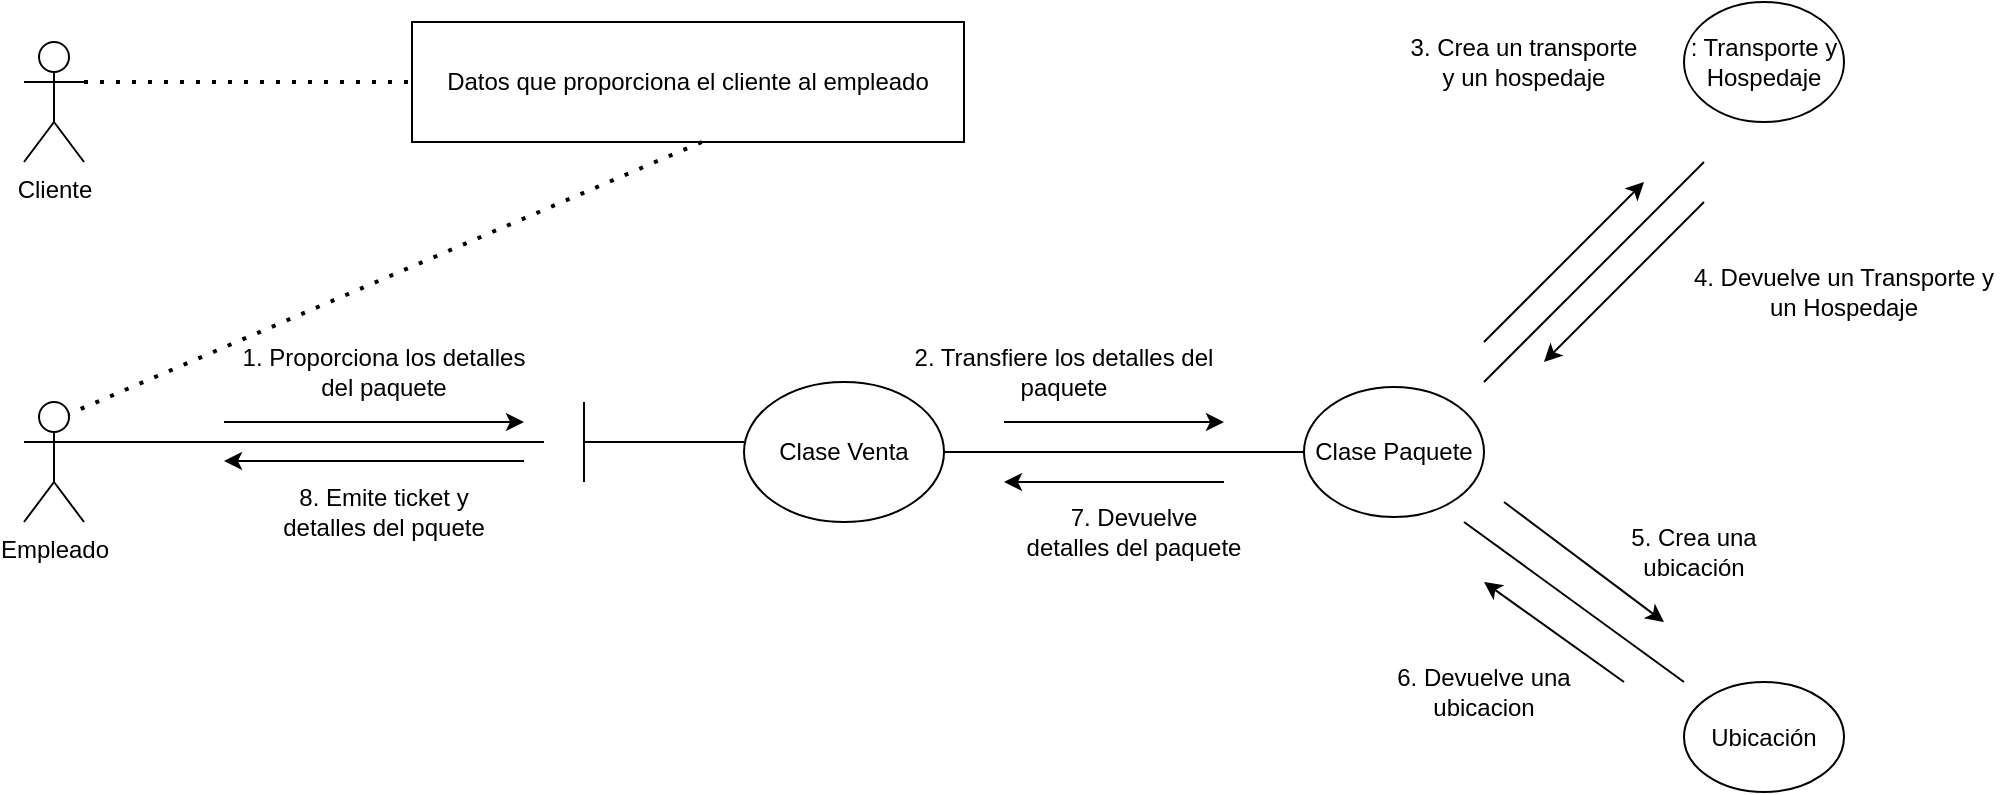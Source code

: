 <mxfile version="20.5.3" type="device"><diagram id="w7q6JFX9WKvBYcJyxsZG" name="Página-1"><mxGraphModel dx="1102" dy="614" grid="1" gridSize="10" guides="1" tooltips="1" connect="1" arrows="1" fold="1" page="1" pageScale="1" pageWidth="827" pageHeight="1169" math="0" shadow="0"><root><mxCell id="0"/><mxCell id="1" parent="0"/><mxCell id="SCRKWSN2_-w1gJsn0Mn1-2" value="Cliente" style="shape=umlActor;verticalLabelPosition=bottom;verticalAlign=top;html=1;outlineConnect=0;" vertex="1" parent="1"><mxGeometry x="160" y="210" width="30" height="60" as="geometry"/></mxCell><mxCell id="SCRKWSN2_-w1gJsn0Mn1-4" value="" style="endArrow=none;dashed=1;html=1;dashPattern=1 3;strokeWidth=2;rounded=0;exitX=1;exitY=0.333;exitDx=0;exitDy=0;exitPerimeter=0;endFill=0;entryX=0;entryY=0.5;entryDx=0;entryDy=0;" edge="1" parent="1" source="SCRKWSN2_-w1gJsn0Mn1-2" target="SCRKWSN2_-w1gJsn0Mn1-6"><mxGeometry width="50" height="50" relative="1" as="geometry"><mxPoint x="390" y="140" as="sourcePoint"/><mxPoint x="350" y="230" as="targetPoint"/></mxGeometry></mxCell><mxCell id="SCRKWSN2_-w1gJsn0Mn1-6" value="Datos que proporciona el cliente al empleado" style="rounded=0;whiteSpace=wrap;html=1;" vertex="1" parent="1"><mxGeometry x="354" y="200" width="276" height="60" as="geometry"/></mxCell><mxCell id="SCRKWSN2_-w1gJsn0Mn1-8" value="" style="endArrow=none;dashed=1;html=1;dashPattern=1 3;strokeWidth=2;rounded=0;exitX=0.525;exitY=1;exitDx=0;exitDy=0;exitPerimeter=0;entryX=0.75;entryY=0.1;entryDx=0;entryDy=0;entryPerimeter=0;" edge="1" parent="1" source="SCRKWSN2_-w1gJsn0Mn1-6" target="SCRKWSN2_-w1gJsn0Mn1-9"><mxGeometry width="50" height="50" relative="1" as="geometry"><mxPoint x="350" y="360" as="sourcePoint"/><mxPoint x="200" y="420" as="targetPoint"/></mxGeometry></mxCell><mxCell id="SCRKWSN2_-w1gJsn0Mn1-9" value="Empleado" style="shape=umlActor;verticalLabelPosition=bottom;verticalAlign=top;html=1;outlineConnect=0;" vertex="1" parent="1"><mxGeometry x="160" y="390" width="30" height="60" as="geometry"/></mxCell><mxCell id="SCRKWSN2_-w1gJsn0Mn1-11" value="" style="endArrow=none;html=1;rounded=0;exitX=1;exitY=0.333;exitDx=0;exitDy=0;exitPerimeter=0;" edge="1" parent="1" source="SCRKWSN2_-w1gJsn0Mn1-9"><mxGeometry width="50" height="50" relative="1" as="geometry"><mxPoint x="350" y="360" as="sourcePoint"/><mxPoint x="420" y="410" as="targetPoint"/></mxGeometry></mxCell><mxCell id="SCRKWSN2_-w1gJsn0Mn1-12" value="" style="endArrow=none;html=1;rounded=0;" edge="1" parent="1"><mxGeometry width="50" height="50" relative="1" as="geometry"><mxPoint x="440" y="430" as="sourcePoint"/><mxPoint x="440" y="390" as="targetPoint"/></mxGeometry></mxCell><mxCell id="SCRKWSN2_-w1gJsn0Mn1-13" value="" style="endArrow=none;html=1;rounded=0;" edge="1" parent="1"><mxGeometry width="50" height="50" relative="1" as="geometry"><mxPoint x="440" y="410" as="sourcePoint"/><mxPoint x="520" y="410" as="targetPoint"/></mxGeometry></mxCell><mxCell id="SCRKWSN2_-w1gJsn0Mn1-14" value="1. Proporciona los detalles del paquete" style="text;html=1;strokeColor=none;fillColor=none;align=center;verticalAlign=middle;whiteSpace=wrap;rounded=0;" vertex="1" parent="1"><mxGeometry x="260" y="360" width="160" height="30" as="geometry"/></mxCell><mxCell id="SCRKWSN2_-w1gJsn0Mn1-17" value="" style="endArrow=classic;html=1;rounded=0;" edge="1" parent="1"><mxGeometry width="50" height="50" relative="1" as="geometry"><mxPoint x="260" y="400" as="sourcePoint"/><mxPoint x="410" y="400" as="targetPoint"/></mxGeometry></mxCell><mxCell id="SCRKWSN2_-w1gJsn0Mn1-18" value="Clase Venta" style="ellipse;whiteSpace=wrap;html=1;" vertex="1" parent="1"><mxGeometry x="520" y="380" width="100" height="70" as="geometry"/></mxCell><mxCell id="SCRKWSN2_-w1gJsn0Mn1-19" value="2. Transfiere los detalles del paquete" style="text;html=1;strokeColor=none;fillColor=none;align=center;verticalAlign=middle;whiteSpace=wrap;rounded=0;" vertex="1" parent="1"><mxGeometry x="590" y="360" width="180" height="30" as="geometry"/></mxCell><mxCell id="SCRKWSN2_-w1gJsn0Mn1-20" value="" style="endArrow=none;html=1;rounded=0;exitX=1;exitY=0.5;exitDx=0;exitDy=0;" edge="1" parent="1" source="SCRKWSN2_-w1gJsn0Mn1-18" target="SCRKWSN2_-w1gJsn0Mn1-23"><mxGeometry width="50" height="50" relative="1" as="geometry"><mxPoint x="610" y="380" as="sourcePoint"/><mxPoint x="810" y="415" as="targetPoint"/></mxGeometry></mxCell><mxCell id="SCRKWSN2_-w1gJsn0Mn1-21" value="" style="endArrow=classic;html=1;rounded=0;" edge="1" parent="1"><mxGeometry width="50" height="50" relative="1" as="geometry"><mxPoint x="650" y="400" as="sourcePoint"/><mxPoint x="760" y="400" as="targetPoint"/></mxGeometry></mxCell><mxCell id="SCRKWSN2_-w1gJsn0Mn1-22" value="" style="endArrow=classic;html=1;rounded=0;" edge="1" parent="1"><mxGeometry width="50" height="50" relative="1" as="geometry"><mxPoint x="760" y="430" as="sourcePoint"/><mxPoint x="650" y="430" as="targetPoint"/></mxGeometry></mxCell><mxCell id="SCRKWSN2_-w1gJsn0Mn1-23" value="Clase Paquete" style="ellipse;whiteSpace=wrap;html=1;" vertex="1" parent="1"><mxGeometry x="800" y="382.5" width="90" height="65" as="geometry"/></mxCell><mxCell id="SCRKWSN2_-w1gJsn0Mn1-24" value="" style="endArrow=none;html=1;rounded=0;" edge="1" parent="1"><mxGeometry width="50" height="50" relative="1" as="geometry"><mxPoint x="890" y="380" as="sourcePoint"/><mxPoint x="1000" y="270" as="targetPoint"/></mxGeometry></mxCell><mxCell id="SCRKWSN2_-w1gJsn0Mn1-27" value="" style="endArrow=classic;html=1;rounded=0;" edge="1" parent="1"><mxGeometry width="50" height="50" relative="1" as="geometry"><mxPoint x="890" y="360" as="sourcePoint"/><mxPoint x="970" y="280" as="targetPoint"/></mxGeometry></mxCell><mxCell id="SCRKWSN2_-w1gJsn0Mn1-28" value="" style="endArrow=classic;html=1;rounded=0;" edge="1" parent="1"><mxGeometry width="50" height="50" relative="1" as="geometry"><mxPoint x="1000" y="290" as="sourcePoint"/><mxPoint x="920" y="370" as="targetPoint"/></mxGeometry></mxCell><mxCell id="SCRKWSN2_-w1gJsn0Mn1-30" value=": Transporte y Hospedaje" style="ellipse;whiteSpace=wrap;html=1;" vertex="1" parent="1"><mxGeometry x="990" y="190" width="80" height="60" as="geometry"/></mxCell><mxCell id="SCRKWSN2_-w1gJsn0Mn1-31" value="3. Crea un transporte y un hospedaje" style="text;html=1;strokeColor=none;fillColor=none;align=center;verticalAlign=middle;whiteSpace=wrap;rounded=0;" vertex="1" parent="1"><mxGeometry x="850" y="205" width="120" height="30" as="geometry"/></mxCell><mxCell id="SCRKWSN2_-w1gJsn0Mn1-32" value="4. Devuelve un Transporte y un Hospedaje" style="text;html=1;strokeColor=none;fillColor=none;align=center;verticalAlign=middle;whiteSpace=wrap;rounded=0;" vertex="1" parent="1"><mxGeometry x="990" y="320" width="160" height="30" as="geometry"/></mxCell><mxCell id="SCRKWSN2_-w1gJsn0Mn1-33" value="" style="endArrow=none;html=1;rounded=0;" edge="1" parent="1"><mxGeometry width="50" height="50" relative="1" as="geometry"><mxPoint x="990" y="530" as="sourcePoint"/><mxPoint x="880" y="450" as="targetPoint"/></mxGeometry></mxCell><mxCell id="SCRKWSN2_-w1gJsn0Mn1-34" value="" style="endArrow=classic;html=1;rounded=0;" edge="1" parent="1"><mxGeometry width="50" height="50" relative="1" as="geometry"><mxPoint x="960" y="530" as="sourcePoint"/><mxPoint x="890" y="480" as="targetPoint"/></mxGeometry></mxCell><mxCell id="SCRKWSN2_-w1gJsn0Mn1-35" value="" style="endArrow=classic;html=1;rounded=0;" edge="1" parent="1"><mxGeometry width="50" height="50" relative="1" as="geometry"><mxPoint x="900" y="440" as="sourcePoint"/><mxPoint x="980" y="500" as="targetPoint"/></mxGeometry></mxCell><mxCell id="SCRKWSN2_-w1gJsn0Mn1-36" value="Ubicación" style="ellipse;whiteSpace=wrap;html=1;" vertex="1" parent="1"><mxGeometry x="990" y="530" width="80" height="55" as="geometry"/></mxCell><mxCell id="SCRKWSN2_-w1gJsn0Mn1-37" value="5. Crea una ubicación" style="text;html=1;strokeColor=none;fillColor=none;align=center;verticalAlign=middle;whiteSpace=wrap;rounded=0;" vertex="1" parent="1"><mxGeometry x="950" y="450" width="90" height="30" as="geometry"/></mxCell><mxCell id="SCRKWSN2_-w1gJsn0Mn1-38" value="6. Devuelve una ubicacion" style="text;html=1;strokeColor=none;fillColor=none;align=center;verticalAlign=middle;whiteSpace=wrap;rounded=0;" vertex="1" parent="1"><mxGeometry x="840" y="520" width="100" height="30" as="geometry"/></mxCell><mxCell id="SCRKWSN2_-w1gJsn0Mn1-39" value="7. Devuelve detalles del paquete" style="text;html=1;strokeColor=none;fillColor=none;align=center;verticalAlign=middle;whiteSpace=wrap;rounded=0;" vertex="1" parent="1"><mxGeometry x="660" y="440" width="110" height="30" as="geometry"/></mxCell><mxCell id="SCRKWSN2_-w1gJsn0Mn1-40" value="" style="endArrow=classic;html=1;rounded=0;" edge="1" parent="1"><mxGeometry width="50" height="50" relative="1" as="geometry"><mxPoint x="410" y="419.5" as="sourcePoint"/><mxPoint x="260" y="419.5" as="targetPoint"/></mxGeometry></mxCell><mxCell id="SCRKWSN2_-w1gJsn0Mn1-41" value="8. Emite ticket y detalles del pquete" style="text;html=1;strokeColor=none;fillColor=none;align=center;verticalAlign=middle;whiteSpace=wrap;rounded=0;" vertex="1" parent="1"><mxGeometry x="280" y="430" width="120" height="30" as="geometry"/></mxCell></root></mxGraphModel></diagram></mxfile>